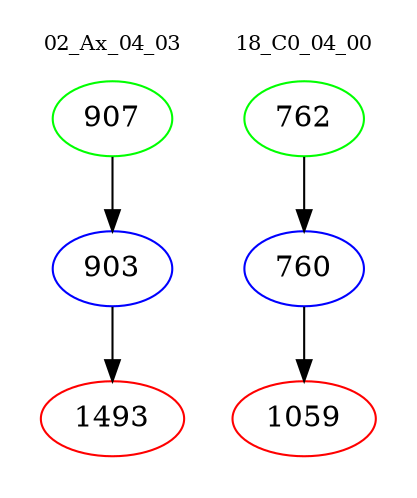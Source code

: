 digraph{
subgraph cluster_0 {
color = white
label = "02_Ax_04_03";
fontsize=10;
T0_907 [label="907", color="green"]
T0_907 -> T0_903 [color="black"]
T0_903 [label="903", color="blue"]
T0_903 -> T0_1493 [color="black"]
T0_1493 [label="1493", color="red"]
}
subgraph cluster_1 {
color = white
label = "18_C0_04_00";
fontsize=10;
T1_762 [label="762", color="green"]
T1_762 -> T1_760 [color="black"]
T1_760 [label="760", color="blue"]
T1_760 -> T1_1059 [color="black"]
T1_1059 [label="1059", color="red"]
}
}
